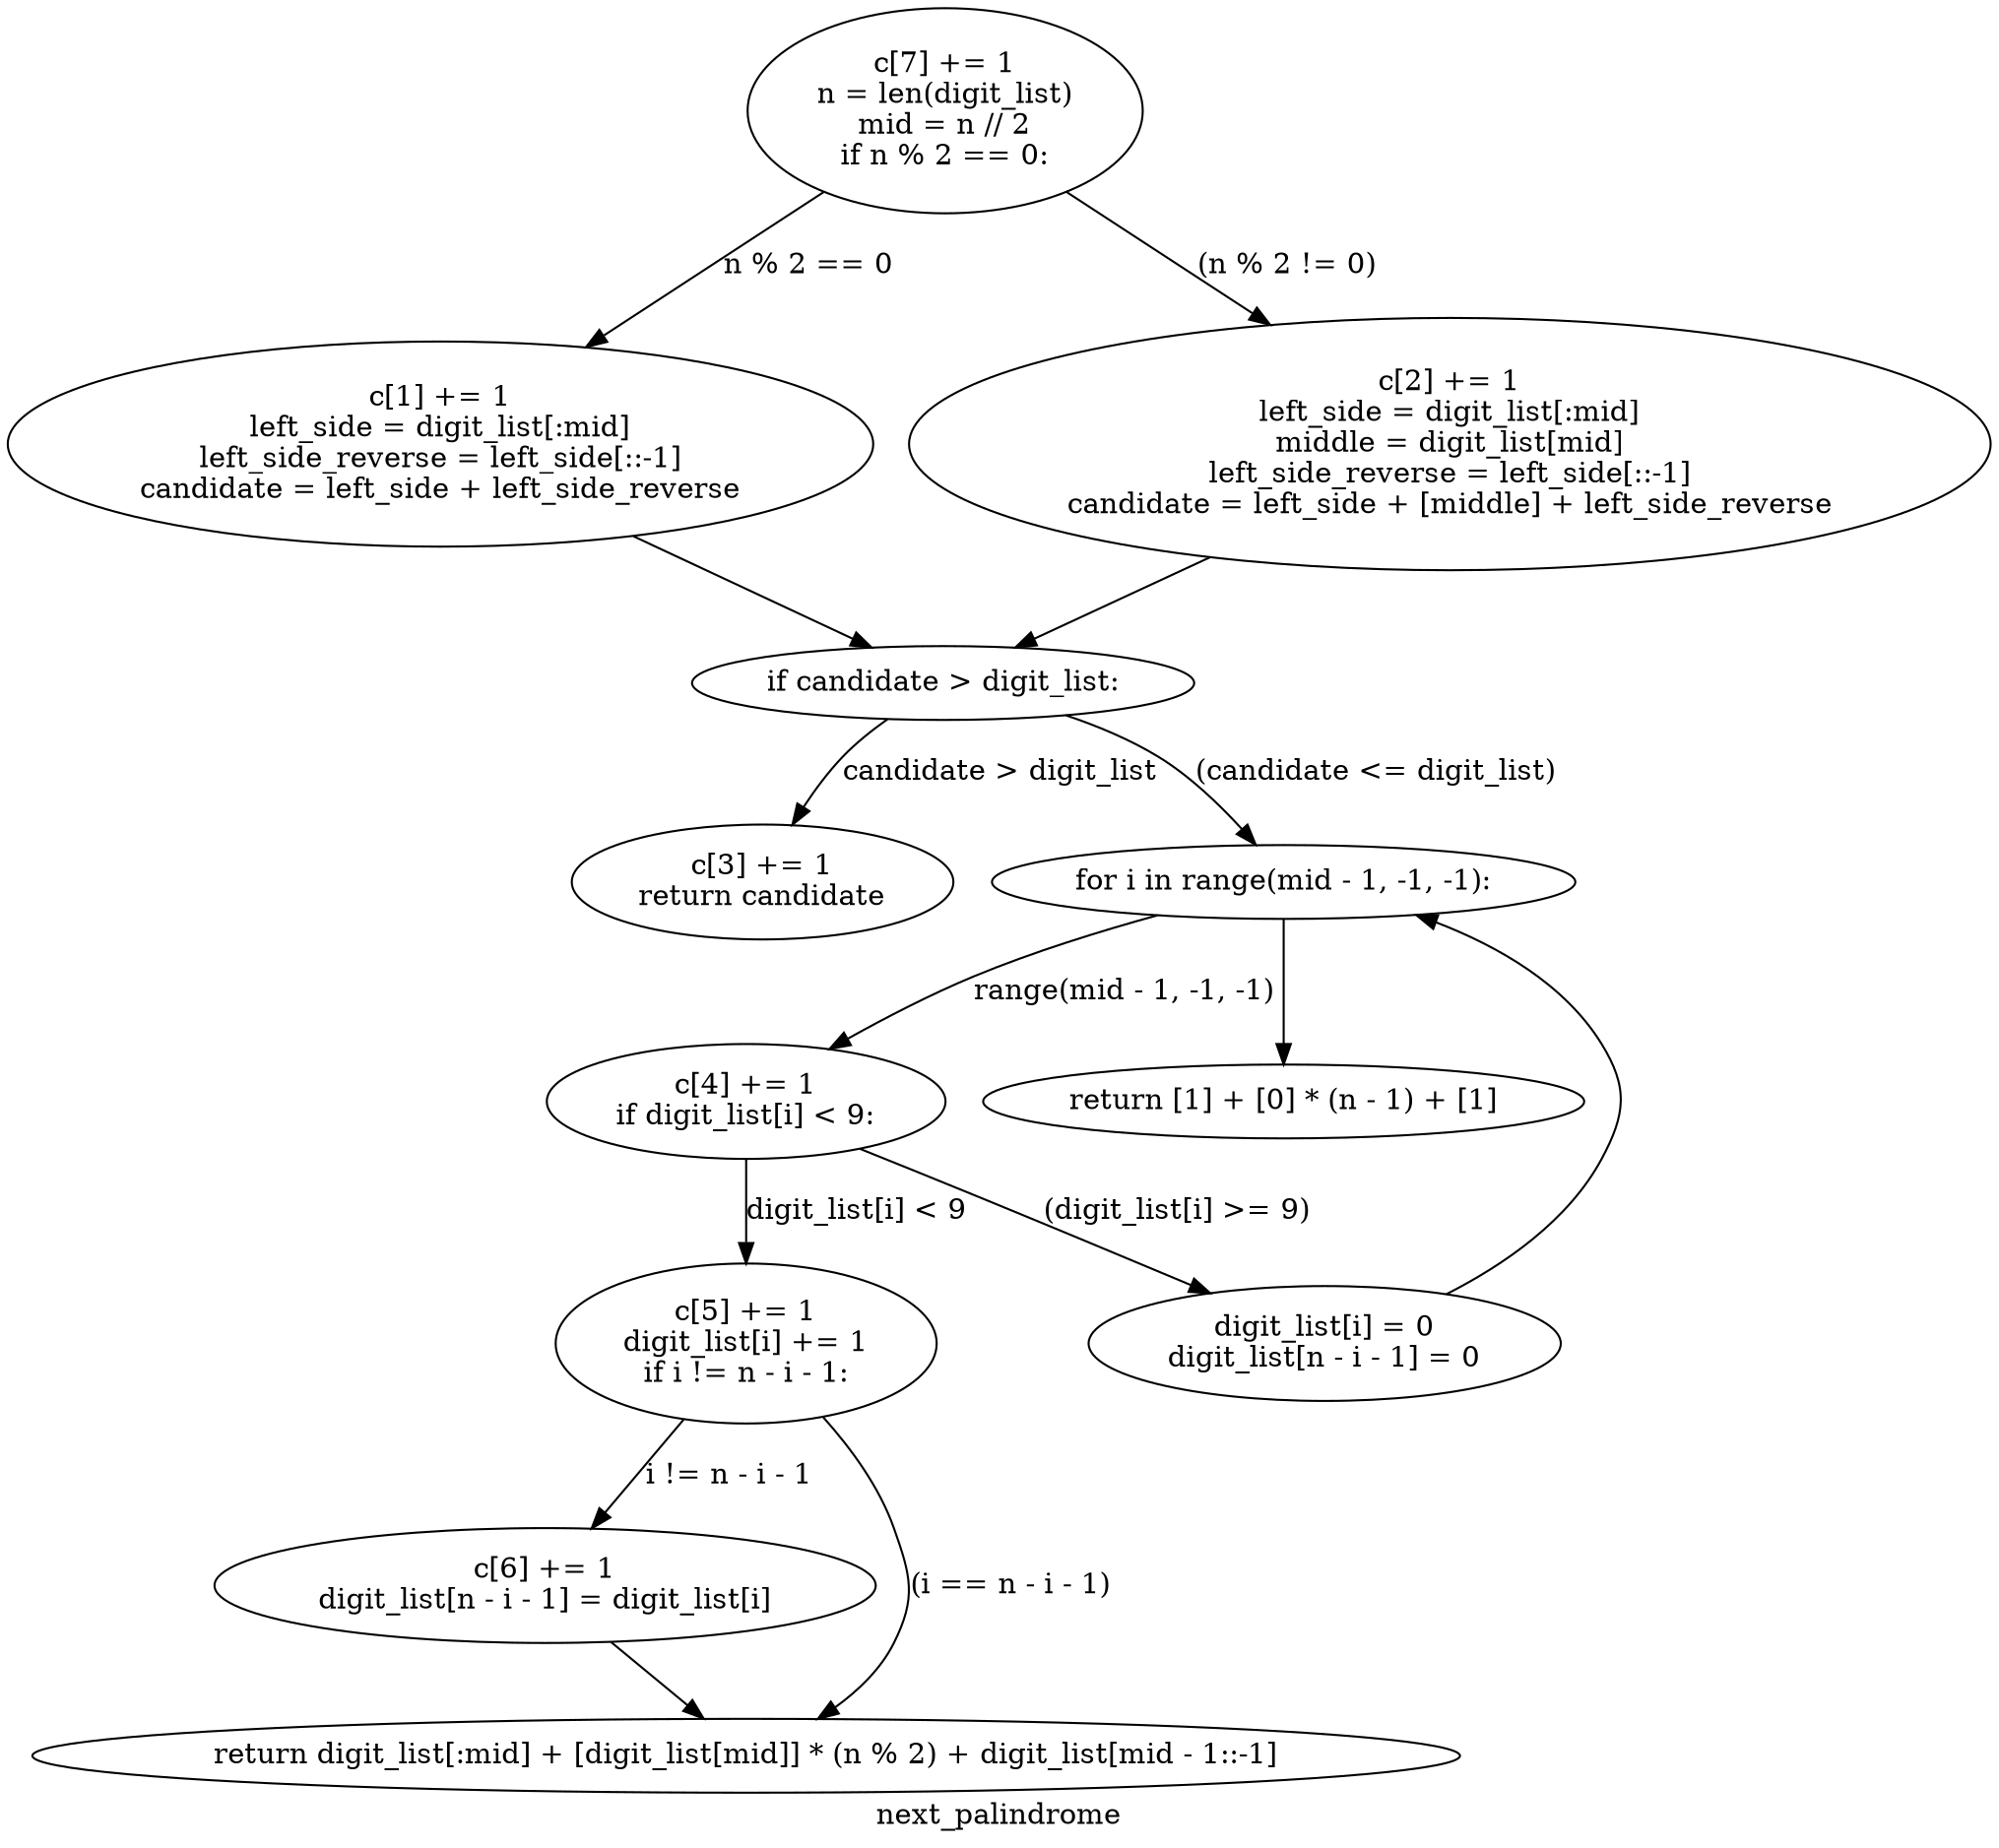 digraph clusternext_palindrome {
	graph [bb="0,0,791.96,897.31",
		label=next_palindrome,
		lheight=0.22,
		lp="395.98,11.875",
		lwidth=1.29
	];
	node [label="\N"];
	1	[height=1.3946,
		label="c[7] += 1
n = len(digit_list)
mid = n // 2
if n % 2 == 0:
",
		pos="373.47,847.11",
		width=2.1704];
	2	[height=1.3946,
		label="c[1] += 1
left_side = digit_list[:mid]
left_side_reverse = left_side[::-1]
candidate = left_side + left_side_reverse
",
		pos="171.47,683.81",
		width=4.7631];
	1 -> 2	[label="n % 2 == 0",
		lp="317.35,771.03",
		pos="e,229.76,731.35 324.83,807.27 299.02,786.66 266.91,761.02 238.75,738.53"];
	4	[height=1.7039,
		label="c[2] += 1
left_side = digit_list[:mid]
middle = digit_list[mid]
left_side_reverse = left_side[::-1]
candidate = left_side + [middle] + \
left_side_reverse
",
		pos="576.47,683.81",
		width=5.9859];
	1 -> 4	[label="(n % 2 != 0)",
		lp="508.97,771.03",
		pos="e,504.41,742.07 422.1,807.47 444.13,789.97 470.78,768.79 495.69,749"];
	3	[height=0.5,
		label="if candidate > digit_list:
",
		pos="373.47,567.47",
		width=2.7075];
	2 -> 3	[pos="e,344.38,584.94 249.28,638.77 278.46,622.25 310.36,604.19 334.53,590.52"];
	5	[height=0.77585,
		label="c[3] += 1
return candidate
",
		pos="304.47,469.79",
		width=2.0673];
	3 -> 5	[label="candidate > digit_list",
		lp="398.6,523.59",
		pos="e,318.53,497.61 355.74,549.36 350.47,543.88 344.87,537.63 340.22,531.47 334.57,523.97 329.09,515.52 324.19,507.35"];
	6	[height=0.5,
		label="for i in range(mid - 1, -1, -1):
",
		pos="513.47,469.79",
		width=3.2481];
	3 -> 6	[label="(candidate <= digit_list)",
		lp="540.22,523.59",
		pos="e,500.54,488.1 419.2,551.19 431.84,545.92 445.18,539.33 456.47,531.47 470.28,521.87 483.31,508.46 493.42,496.69"];
	8	[height=0.77585,
		label="c[4] += 1
if digit_list[i] < 9:
",
		pos="296.47,362.18",
		width=2.1999];
	6 -> 8	[label="range(mid - 1, -1, -1)",
		lp="451.6,415.98",
		pos="e,331.32,387.44 464.55,453.04 442.34,445.25 416,435.11 393.22,423.86 375.39,415.05 356.68,403.83 340.51,393.43"];
	9	[height=0.5,
		label="return [1] + [0] * (n - 1) + [1]
",
		pos="513.47,362.18",
		width=3.3174];
	6 -> 9	[pos="e,513.47,380.64 513.47,451.35 513.47,435.22 513.47,410.95 513.47,391.95"];
	10	[height=1.0852,
		label="c[5] += 1
digit_list[i] += 1
if i != n - i - 1:
",
		pos="296.47,243.43",
		width=2.082];
	8 -> 10	[label="digit_list[i] < 9",
		lp="337.35,308.37",
		pos="e,296.47,282.68 296.47,333.81 296.47,321.91 296.47,307.58 296.47,293.93"];
	11	[height=0.77585,
		label="digit_list[i] = 0
digit_list[n - i - 1] = 0
",
		pos="536.47,243.43",
		width=2.6566];
	8 -> 11	[label="(digit_list[i] >= 9)",
		lp="465.97,308.37",
		pos="e,488.05,267.98 342.18,338.94 380.67,320.22 435.98,293.32 477.74,273"];
	12	[height=0.77585,
		label="c[6] += 1
digit_list[n - i - 1] = digit_list[i]
",
		pos="212.47,124.68",
		width=3.6878];
	10 -> 12	[label="i != n - i - 1",
		lp="286.35,178.49",
		pos="e,231.74,152.46 270.59,206.45 260.3,192.16 248.5,175.76 238.24,161.49"];
	13	[height=0.5,
		label="return digit_list[:mid] + [digit_list[mid]] * (n % 2) + digit_list[mid - 1::-1]
",
		pos="296.47,41.75",
		width=7.7529];
	10 -> 13	[label="(i == n - i - 1)",
		lp="399.72,124.68",
		pos="e,323.22,59.931 325.92,207.22 337.18,191.53 348.7,172.2 354.47,152.61 361.49,128.8 364.38,119.51 354.47,96.75 349.56,85.47 341.01,\
75.481 331.95,67.258"];
	12 -> 13	[pos="e,278.44,60.124 239.98,97.181 249.75,87.768 260.71,77.206 270.36,67.908"];
	11 -> 6	[pos="e,561.35,453 579.88,268.78 602.79,284.25 628.73,306.57 641.47,334.25 651.86,356.8 653.59,368.44 641.47,390.11 626.41,417.04 597.94,\
435.88 571.67,448.36"];
	4 -> 3	[pos="e,402.97,585.08 480.03,628.49 456.27,615.1 432.14,601.51 412.86,590.66"];
}
